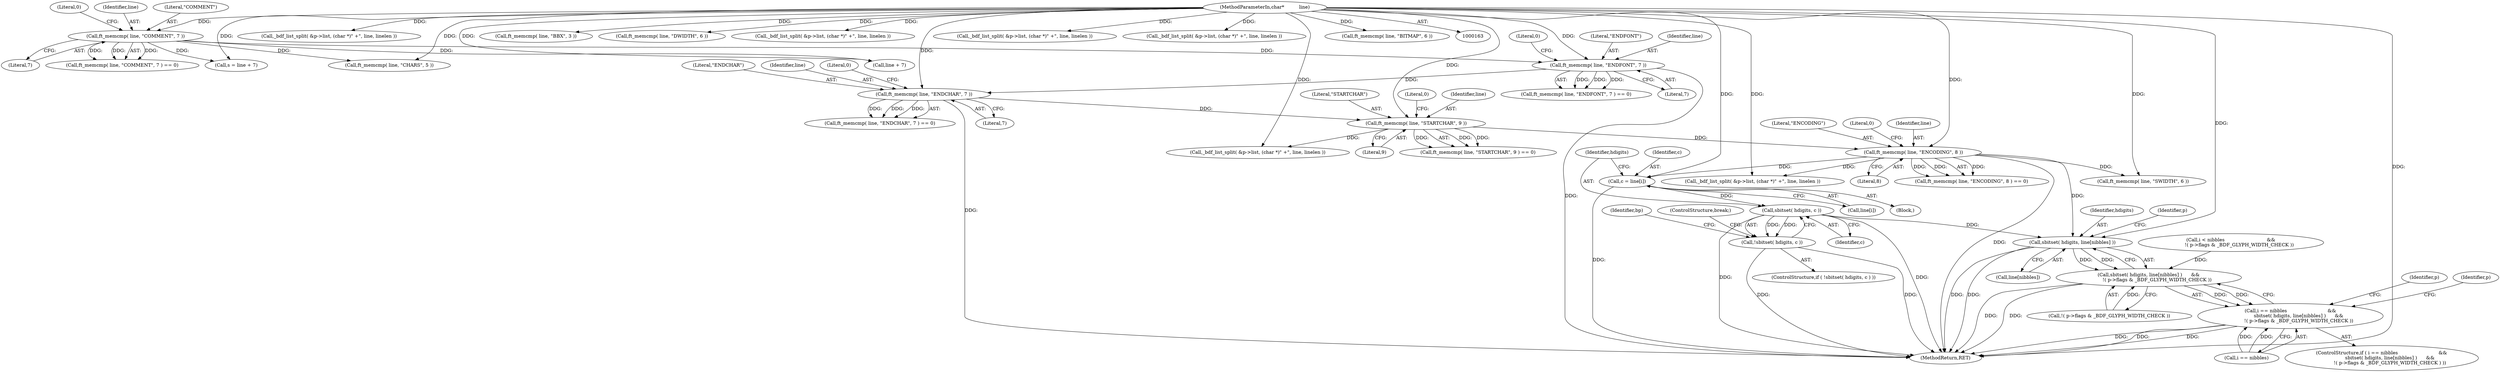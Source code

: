 digraph "0_savannah_07bdb6e289c7954e2a533039dc93c1c136099d2d@array" {
"1000884" [label="(Call,c = line[i])"];
"1000478" [label="(Call,ft_memcmp( line, \"ENCODING\", 8 ))"];
"1000398" [label="(Call,ft_memcmp( line, \"STARTCHAR\", 9 ))"];
"1000357" [label="(Call,ft_memcmp( line, \"ENDCHAR\", 7 ))"];
"1000331" [label="(Call,ft_memcmp( line, \"ENDFONT\", 7 ))"];
"1000206" [label="(Call,ft_memcmp( line, \"COMMENT\", 7 ))"];
"1000164" [label="(MethodParameterIn,char*          line)"];
"1000891" [label="(Call,sbitset( hdigits, c ))"];
"1000890" [label="(Call,!sbitset( hdigits, c ))"];
"1000978" [label="(Call,sbitset( hdigits, line[nibbles] ))"];
"1000977" [label="(Call,sbitset( hdigits, line[nibbles] )      &&\n           !( p->flags & _BDF_GLYPH_WIDTH_CHECK ))"];
"1000973" [label="(Call,i == nibbles                           &&\n           sbitset( hdigits, line[nibbles] )      &&\n           !( p->flags & _BDF_GLYPH_WIDTH_CHECK ))"];
"1000334" [label="(Literal,7)"];
"1000335" [label="(Literal,0)"];
"1001157" [label="(Call,_bdf_list_split( &p->list, (char *)\" +\", line, linelen ))"];
"1000886" [label="(Call,line[i])"];
"1000217" [label="(Call,line + 7)"];
"1000481" [label="(Literal,8)"];
"1000498" [label="(Call,_bdf_list_split( &p->list, (char *)\" +\", line, linelen ))"];
"1000359" [label="(Literal,\"ENDCHAR\")"];
"1000478" [label="(Call,ft_memcmp( line, \"ENCODING\", 8 ))"];
"1000978" [label="(Call,sbitset( hdigits, line[nibbles] ))"];
"1000482" [label="(Literal,0)"];
"1000924" [label="(Call,i < nibbles                            &&\n           !( p->flags & _BDF_GLYPH_WIDTH_CHECK ))"];
"1000207" [label="(Identifier,line)"];
"1000885" [label="(Identifier,c)"];
"1000983" [label="(Call,!( p->flags & _BDF_GLYPH_WIDTH_CHECK ))"];
"1001007" [label="(Call,ft_memcmp( line, \"SWIDTH\", 6 ))"];
"1000208" [label="(Literal,\"COMMENT\")"];
"1000897" [label="(Identifier,bp)"];
"1000477" [label="(Call,ft_memcmp( line, \"ENCODING\", 8 ) == 0)"];
"1001141" [label="(Call,ft_memcmp( line, \"BBX\", 3 ))"];
"1000479" [label="(Identifier,line)"];
"1000400" [label="(Literal,\"STARTCHAR\")"];
"1000974" [label="(Call,i == nibbles)"];
"1000891" [label="(Call,sbitset( hdigits, c ))"];
"1001060" [label="(Call,ft_memcmp( line, \"DWIDTH\", 6 ))"];
"1000356" [label="(Call,ft_memcmp( line, \"ENDCHAR\", 7 ) == 0)"];
"1000973" [label="(Call,i == nibbles                           &&\n           sbitset( hdigits, line[nibbles] )      &&\n           !( p->flags & _BDF_GLYPH_WIDTH_CHECK ))"];
"1000402" [label="(Literal,0)"];
"1000358" [label="(Identifier,line)"];
"1000333" [label="(Literal,\"ENDFONT\")"];
"1000398" [label="(Call,ft_memcmp( line, \"STARTCHAR\", 9 ))"];
"1000972" [label="(ControlStructure,if ( i == nibbles                           &&\n           sbitset( hdigits, line[nibbles] )      &&\n           !( p->flags & _BDF_GLYPH_WIDTH_CHECK ) ))"];
"1000401" [label="(Literal,9)"];
"1000210" [label="(Literal,0)"];
"1000480" [label="(Literal,\"ENCODING\")"];
"1001571" [label="(MethodReturn,RET)"];
"1000399" [label="(Identifier,line)"];
"1000249" [label="(Call,ft_memcmp( line, \"CHARS\", 5 ))"];
"1000980" [label="(Call,line[nibbles])"];
"1000979" [label="(Identifier,hdigits)"];
"1000206" [label="(Call,ft_memcmp( line, \"COMMENT\", 7 ))"];
"1000889" [label="(ControlStructure,if ( !sbitset( hdigits, c ) ))"];
"1000986" [label="(Identifier,p)"];
"1000215" [label="(Call,s = line + 7)"];
"1000410" [label="(Call,_bdf_list_split( &p->list, (char *)\" +\", line, linelen ))"];
"1000209" [label="(Literal,7)"];
"1000992" [label="(Identifier,p)"];
"1000332" [label="(Identifier,line)"];
"1000892" [label="(Identifier,hdigits)"];
"1000894" [label="(ControlStructure,break;)"];
"1001002" [label="(Identifier,p)"];
"1000330" [label="(Call,ft_memcmp( line, \"ENDFONT\", 7 ) == 0)"];
"1001076" [label="(Call,_bdf_list_split( &p->list, (char *)\" +\", line, linelen ))"];
"1001023" [label="(Call,_bdf_list_split( &p->list, (char *)\" +\", line, linelen ))"];
"1000164" [label="(MethodParameterIn,char*          line)"];
"1000397" [label="(Call,ft_memcmp( line, \"STARTCHAR\", 9 ) == 0)"];
"1000361" [label="(Literal,0)"];
"1000331" [label="(Call,ft_memcmp( line, \"ENDFONT\", 7 ))"];
"1000205" [label="(Call,ft_memcmp( line, \"COMMENT\", 7 ) == 0)"];
"1000261" [label="(Call,_bdf_list_split( &p->list, (char *)\" +\", line, linelen ))"];
"1001456" [label="(Call,ft_memcmp( line, \"BITMAP\", 6 ))"];
"1000977" [label="(Call,sbitset( hdigits, line[nibbles] )      &&\n           !( p->flags & _BDF_GLYPH_WIDTH_CHECK ))"];
"1000360" [label="(Literal,7)"];
"1000893" [label="(Identifier,c)"];
"1000890" [label="(Call,!sbitset( hdigits, c ))"];
"1000884" [label="(Call,c = line[i])"];
"1000883" [label="(Block,)"];
"1000357" [label="(Call,ft_memcmp( line, \"ENDCHAR\", 7 ))"];
"1000884" -> "1000883"  [label="AST: "];
"1000884" -> "1000886"  [label="CFG: "];
"1000885" -> "1000884"  [label="AST: "];
"1000886" -> "1000884"  [label="AST: "];
"1000892" -> "1000884"  [label="CFG: "];
"1000884" -> "1001571"  [label="DDG: "];
"1000478" -> "1000884"  [label="DDG: "];
"1000164" -> "1000884"  [label="DDG: "];
"1000884" -> "1000891"  [label="DDG: "];
"1000478" -> "1000477"  [label="AST: "];
"1000478" -> "1000481"  [label="CFG: "];
"1000479" -> "1000478"  [label="AST: "];
"1000480" -> "1000478"  [label="AST: "];
"1000481" -> "1000478"  [label="AST: "];
"1000482" -> "1000478"  [label="CFG: "];
"1000478" -> "1001571"  [label="DDG: "];
"1000478" -> "1000477"  [label="DDG: "];
"1000478" -> "1000477"  [label="DDG: "];
"1000478" -> "1000477"  [label="DDG: "];
"1000398" -> "1000478"  [label="DDG: "];
"1000164" -> "1000478"  [label="DDG: "];
"1000478" -> "1000498"  [label="DDG: "];
"1000478" -> "1000978"  [label="DDG: "];
"1000478" -> "1001007"  [label="DDG: "];
"1000398" -> "1000397"  [label="AST: "];
"1000398" -> "1000401"  [label="CFG: "];
"1000399" -> "1000398"  [label="AST: "];
"1000400" -> "1000398"  [label="AST: "];
"1000401" -> "1000398"  [label="AST: "];
"1000402" -> "1000398"  [label="CFG: "];
"1000398" -> "1000397"  [label="DDG: "];
"1000398" -> "1000397"  [label="DDG: "];
"1000398" -> "1000397"  [label="DDG: "];
"1000357" -> "1000398"  [label="DDG: "];
"1000164" -> "1000398"  [label="DDG: "];
"1000398" -> "1000410"  [label="DDG: "];
"1000357" -> "1000356"  [label="AST: "];
"1000357" -> "1000360"  [label="CFG: "];
"1000358" -> "1000357"  [label="AST: "];
"1000359" -> "1000357"  [label="AST: "];
"1000360" -> "1000357"  [label="AST: "];
"1000361" -> "1000357"  [label="CFG: "];
"1000357" -> "1001571"  [label="DDG: "];
"1000357" -> "1000356"  [label="DDG: "];
"1000357" -> "1000356"  [label="DDG: "];
"1000357" -> "1000356"  [label="DDG: "];
"1000331" -> "1000357"  [label="DDG: "];
"1000164" -> "1000357"  [label="DDG: "];
"1000331" -> "1000330"  [label="AST: "];
"1000331" -> "1000334"  [label="CFG: "];
"1000332" -> "1000331"  [label="AST: "];
"1000333" -> "1000331"  [label="AST: "];
"1000334" -> "1000331"  [label="AST: "];
"1000335" -> "1000331"  [label="CFG: "];
"1000331" -> "1001571"  [label="DDG: "];
"1000331" -> "1000330"  [label="DDG: "];
"1000331" -> "1000330"  [label="DDG: "];
"1000331" -> "1000330"  [label="DDG: "];
"1000206" -> "1000331"  [label="DDG: "];
"1000164" -> "1000331"  [label="DDG: "];
"1000206" -> "1000205"  [label="AST: "];
"1000206" -> "1000209"  [label="CFG: "];
"1000207" -> "1000206"  [label="AST: "];
"1000208" -> "1000206"  [label="AST: "];
"1000209" -> "1000206"  [label="AST: "];
"1000210" -> "1000206"  [label="CFG: "];
"1000206" -> "1000205"  [label="DDG: "];
"1000206" -> "1000205"  [label="DDG: "];
"1000206" -> "1000205"  [label="DDG: "];
"1000164" -> "1000206"  [label="DDG: "];
"1000206" -> "1000215"  [label="DDG: "];
"1000206" -> "1000217"  [label="DDG: "];
"1000206" -> "1000249"  [label="DDG: "];
"1000164" -> "1000163"  [label="AST: "];
"1000164" -> "1001571"  [label="DDG: "];
"1000164" -> "1000215"  [label="DDG: "];
"1000164" -> "1000217"  [label="DDG: "];
"1000164" -> "1000249"  [label="DDG: "];
"1000164" -> "1000261"  [label="DDG: "];
"1000164" -> "1000410"  [label="DDG: "];
"1000164" -> "1000498"  [label="DDG: "];
"1000164" -> "1000978"  [label="DDG: "];
"1000164" -> "1001007"  [label="DDG: "];
"1000164" -> "1001023"  [label="DDG: "];
"1000164" -> "1001060"  [label="DDG: "];
"1000164" -> "1001076"  [label="DDG: "];
"1000164" -> "1001141"  [label="DDG: "];
"1000164" -> "1001157"  [label="DDG: "];
"1000164" -> "1001456"  [label="DDG: "];
"1000891" -> "1000890"  [label="AST: "];
"1000891" -> "1000893"  [label="CFG: "];
"1000892" -> "1000891"  [label="AST: "];
"1000893" -> "1000891"  [label="AST: "];
"1000890" -> "1000891"  [label="CFG: "];
"1000891" -> "1001571"  [label="DDG: "];
"1000891" -> "1001571"  [label="DDG: "];
"1000891" -> "1000890"  [label="DDG: "];
"1000891" -> "1000890"  [label="DDG: "];
"1000891" -> "1000978"  [label="DDG: "];
"1000890" -> "1000889"  [label="AST: "];
"1000894" -> "1000890"  [label="CFG: "];
"1000897" -> "1000890"  [label="CFG: "];
"1000890" -> "1001571"  [label="DDG: "];
"1000890" -> "1001571"  [label="DDG: "];
"1000978" -> "1000977"  [label="AST: "];
"1000978" -> "1000980"  [label="CFG: "];
"1000979" -> "1000978"  [label="AST: "];
"1000980" -> "1000978"  [label="AST: "];
"1000986" -> "1000978"  [label="CFG: "];
"1000977" -> "1000978"  [label="CFG: "];
"1000978" -> "1001571"  [label="DDG: "];
"1000978" -> "1001571"  [label="DDG: "];
"1000978" -> "1000977"  [label="DDG: "];
"1000978" -> "1000977"  [label="DDG: "];
"1000977" -> "1000973"  [label="AST: "];
"1000977" -> "1000983"  [label="CFG: "];
"1000983" -> "1000977"  [label="AST: "];
"1000973" -> "1000977"  [label="CFG: "];
"1000977" -> "1001571"  [label="DDG: "];
"1000977" -> "1001571"  [label="DDG: "];
"1000977" -> "1000973"  [label="DDG: "];
"1000977" -> "1000973"  [label="DDG: "];
"1000924" -> "1000977"  [label="DDG: "];
"1000983" -> "1000977"  [label="DDG: "];
"1000973" -> "1000972"  [label="AST: "];
"1000973" -> "1000974"  [label="CFG: "];
"1000974" -> "1000973"  [label="AST: "];
"1000992" -> "1000973"  [label="CFG: "];
"1001002" -> "1000973"  [label="CFG: "];
"1000973" -> "1001571"  [label="DDG: "];
"1000973" -> "1001571"  [label="DDG: "];
"1000973" -> "1001571"  [label="DDG: "];
"1000974" -> "1000973"  [label="DDG: "];
"1000974" -> "1000973"  [label="DDG: "];
}

